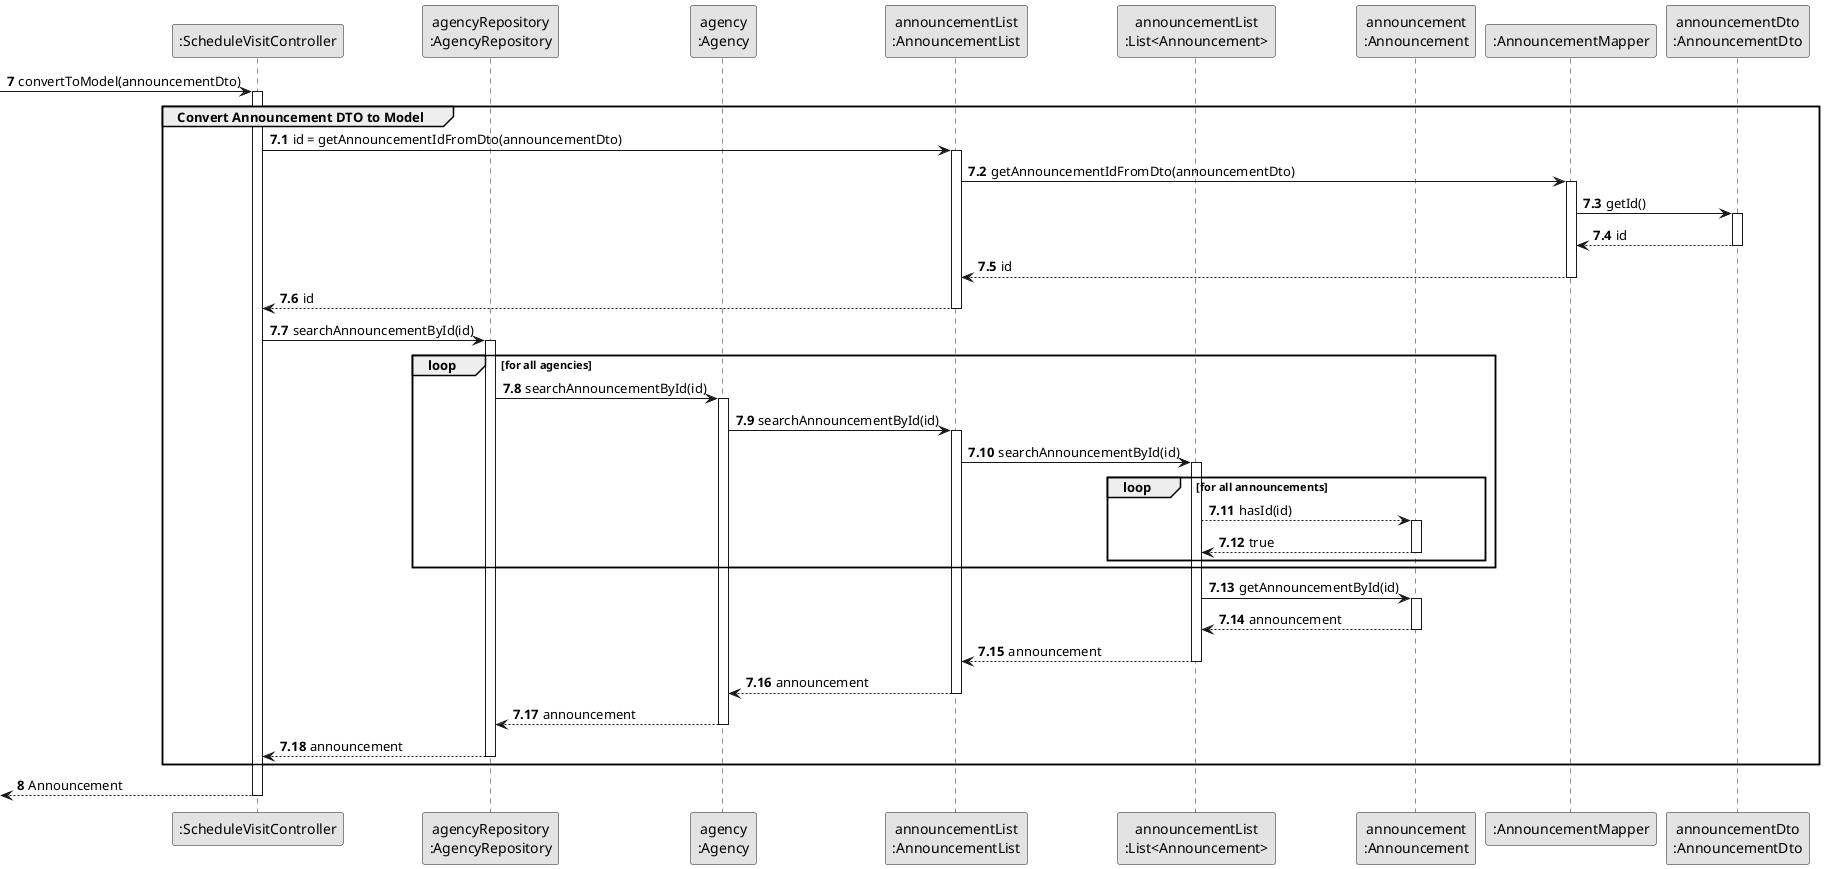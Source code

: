 @startuml
skinparam monochrome true
skinparam packageStyle rectangle
skinparam shadowing false


participant ":ScheduleVisitController" as CTRL
participant "agencyRepository\n:AgencyRepository" as AgencyRepository
participant "agency\n:Agency" as AGC
participant "announcementList\n:AnnouncementList" as LISTCLASS
participant "announcementList\n:List<Announcement>" as ANCLIST
participant "announcement\n:Announcement" as ANNOUNCE
participant ":AnnouncementMapper" as MAPPER
participant "announcementDto\n:AnnouncementDto" as ANCDTO

autonumber 7

 -> CTRL : convertToModel(announcementDto)

activate CTRL

    autonumber 7.1

    group Convert Announcement DTO to Model

        CTRL -> LISTCLASS : id = getAnnouncementIdFromDto(announcementDto)
        activate LISTCLASS

        LISTCLASS -> MAPPER : getAnnouncementIdFromDto(announcementDto)
        activate MAPPER

        MAPPER -> ANCDTO : getId()
        activate ANCDTO

            ANCDTO --> MAPPER : id
        deactivate ANCDTO

            MAPPER --> LISTCLASS : id
        deactivate MAPPER

        LISTCLASS --> CTRL : id
        deactivate LISTCLASS

        CTRL -> AgencyRepository : searchAnnouncementById(id)
        activate AgencyRepository

        loop for all agencies

            AgencyRepository -> AGC : searchAnnouncementById(id)
            activate AGC

                AGC -> LISTCLASS : searchAnnouncementById(id)

                activate LISTCLASS

                    LISTCLASS -> ANCLIST : searchAnnouncementById(id)

                loop for all announcements

                    activate ANCLIST

                    ANCLIST --> ANNOUNCE : hasId(id)

                    activate ANNOUNCE

                        ANNOUNCE --> ANCLIST : true
                    deactivate ANNOUNCE

                end loop

        end loop

        ANCLIST -> ANNOUNCE : getAnnouncementById(id)
        activate ANNOUNCE

            ANNOUNCE --> ANCLIST : announcement
        deactivate ANNOUNCE

            ANCLIST --> LISTCLASS : announcement
        deactivate ANCLIST

            LISTCLASS --> AGC : announcement
        deactivate LISTCLASS

            AGC --> AgencyRepository : announcement
        deactivate AGC

            AgencyRepository --> CTRL : announcement
        deactivate AgencyRepository

    end group

    autonumber 8

    <-- CTRL  : Announcement
deactivate CTRL

@enduml